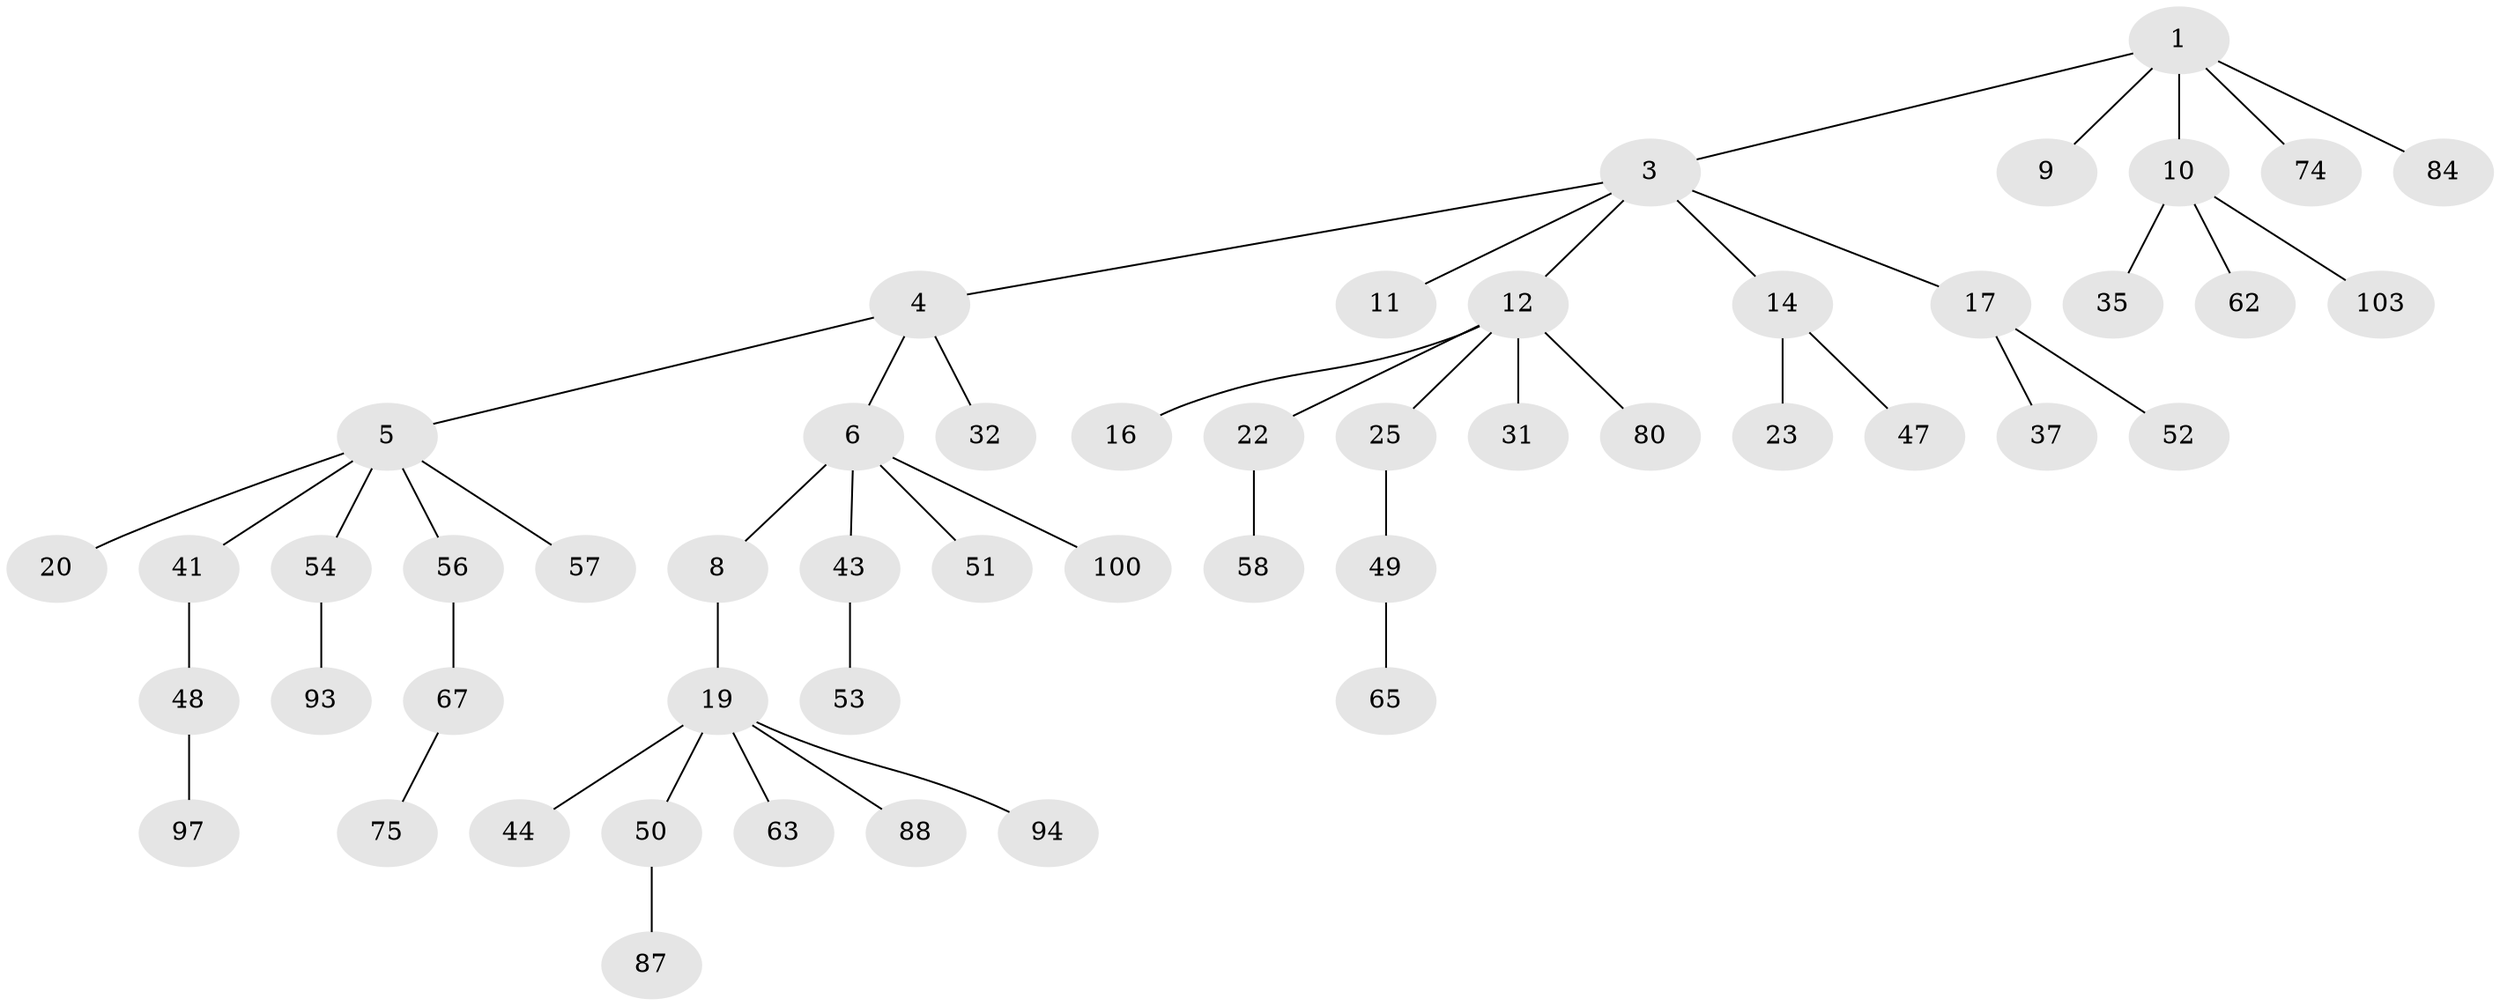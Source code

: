 // original degree distribution, {4: 0.1650485436893204, 5: 0.02912621359223301, 2: 0.1941747572815534, 1: 0.5242718446601942, 3: 0.08737864077669903}
// Generated by graph-tools (version 1.1) at 2025/15/03/09/25 04:15:34]
// undirected, 51 vertices, 50 edges
graph export_dot {
graph [start="1"]
  node [color=gray90,style=filled];
  1 [super="+2+46"];
  3 [super="+7+61"];
  4;
  5 [super="+30+13"];
  6;
  8;
  9;
  10;
  11 [super="+59+99+45"];
  12 [super="+15"];
  14 [super="+36+18"];
  16;
  17 [super="+24+26"];
  19 [super="+21"];
  20 [super="+28"];
  22 [super="+27+71+55"];
  23;
  25 [super="+34+69"];
  31 [super="+102"];
  32;
  35;
  37;
  41 [super="+60"];
  43 [super="+90+76"];
  44;
  47 [super="+85"];
  48 [super="+64+70"];
  49;
  50 [super="+66"];
  51;
  52;
  53 [super="+68+78+79"];
  54 [super="+72"];
  56;
  57;
  58;
  62;
  63;
  65;
  67;
  74 [super="+91"];
  75;
  80;
  84;
  87;
  88;
  93;
  94;
  97;
  100;
  103;
  1 -- 74;
  1 -- 84;
  1 -- 10;
  1 -- 3;
  1 -- 9;
  3 -- 4;
  3 -- 17;
  3 -- 11;
  3 -- 12;
  3 -- 14;
  4 -- 5;
  4 -- 6;
  4 -- 32;
  5 -- 54;
  5 -- 56;
  5 -- 57;
  5 -- 41;
  5 -- 20;
  6 -- 8;
  6 -- 43;
  6 -- 51;
  6 -- 100;
  8 -- 19;
  10 -- 35;
  10 -- 62;
  10 -- 103;
  12 -- 25;
  12 -- 16;
  12 -- 80;
  12 -- 22;
  12 -- 31;
  14 -- 23;
  14 -- 47;
  17 -- 52;
  17 -- 37;
  19 -- 50;
  19 -- 63;
  19 -- 88;
  19 -- 44;
  19 -- 94;
  22 -- 58;
  25 -- 49;
  41 -- 48;
  43 -- 53;
  48 -- 97;
  49 -- 65;
  50 -- 87;
  54 -- 93;
  56 -- 67;
  67 -- 75;
}
